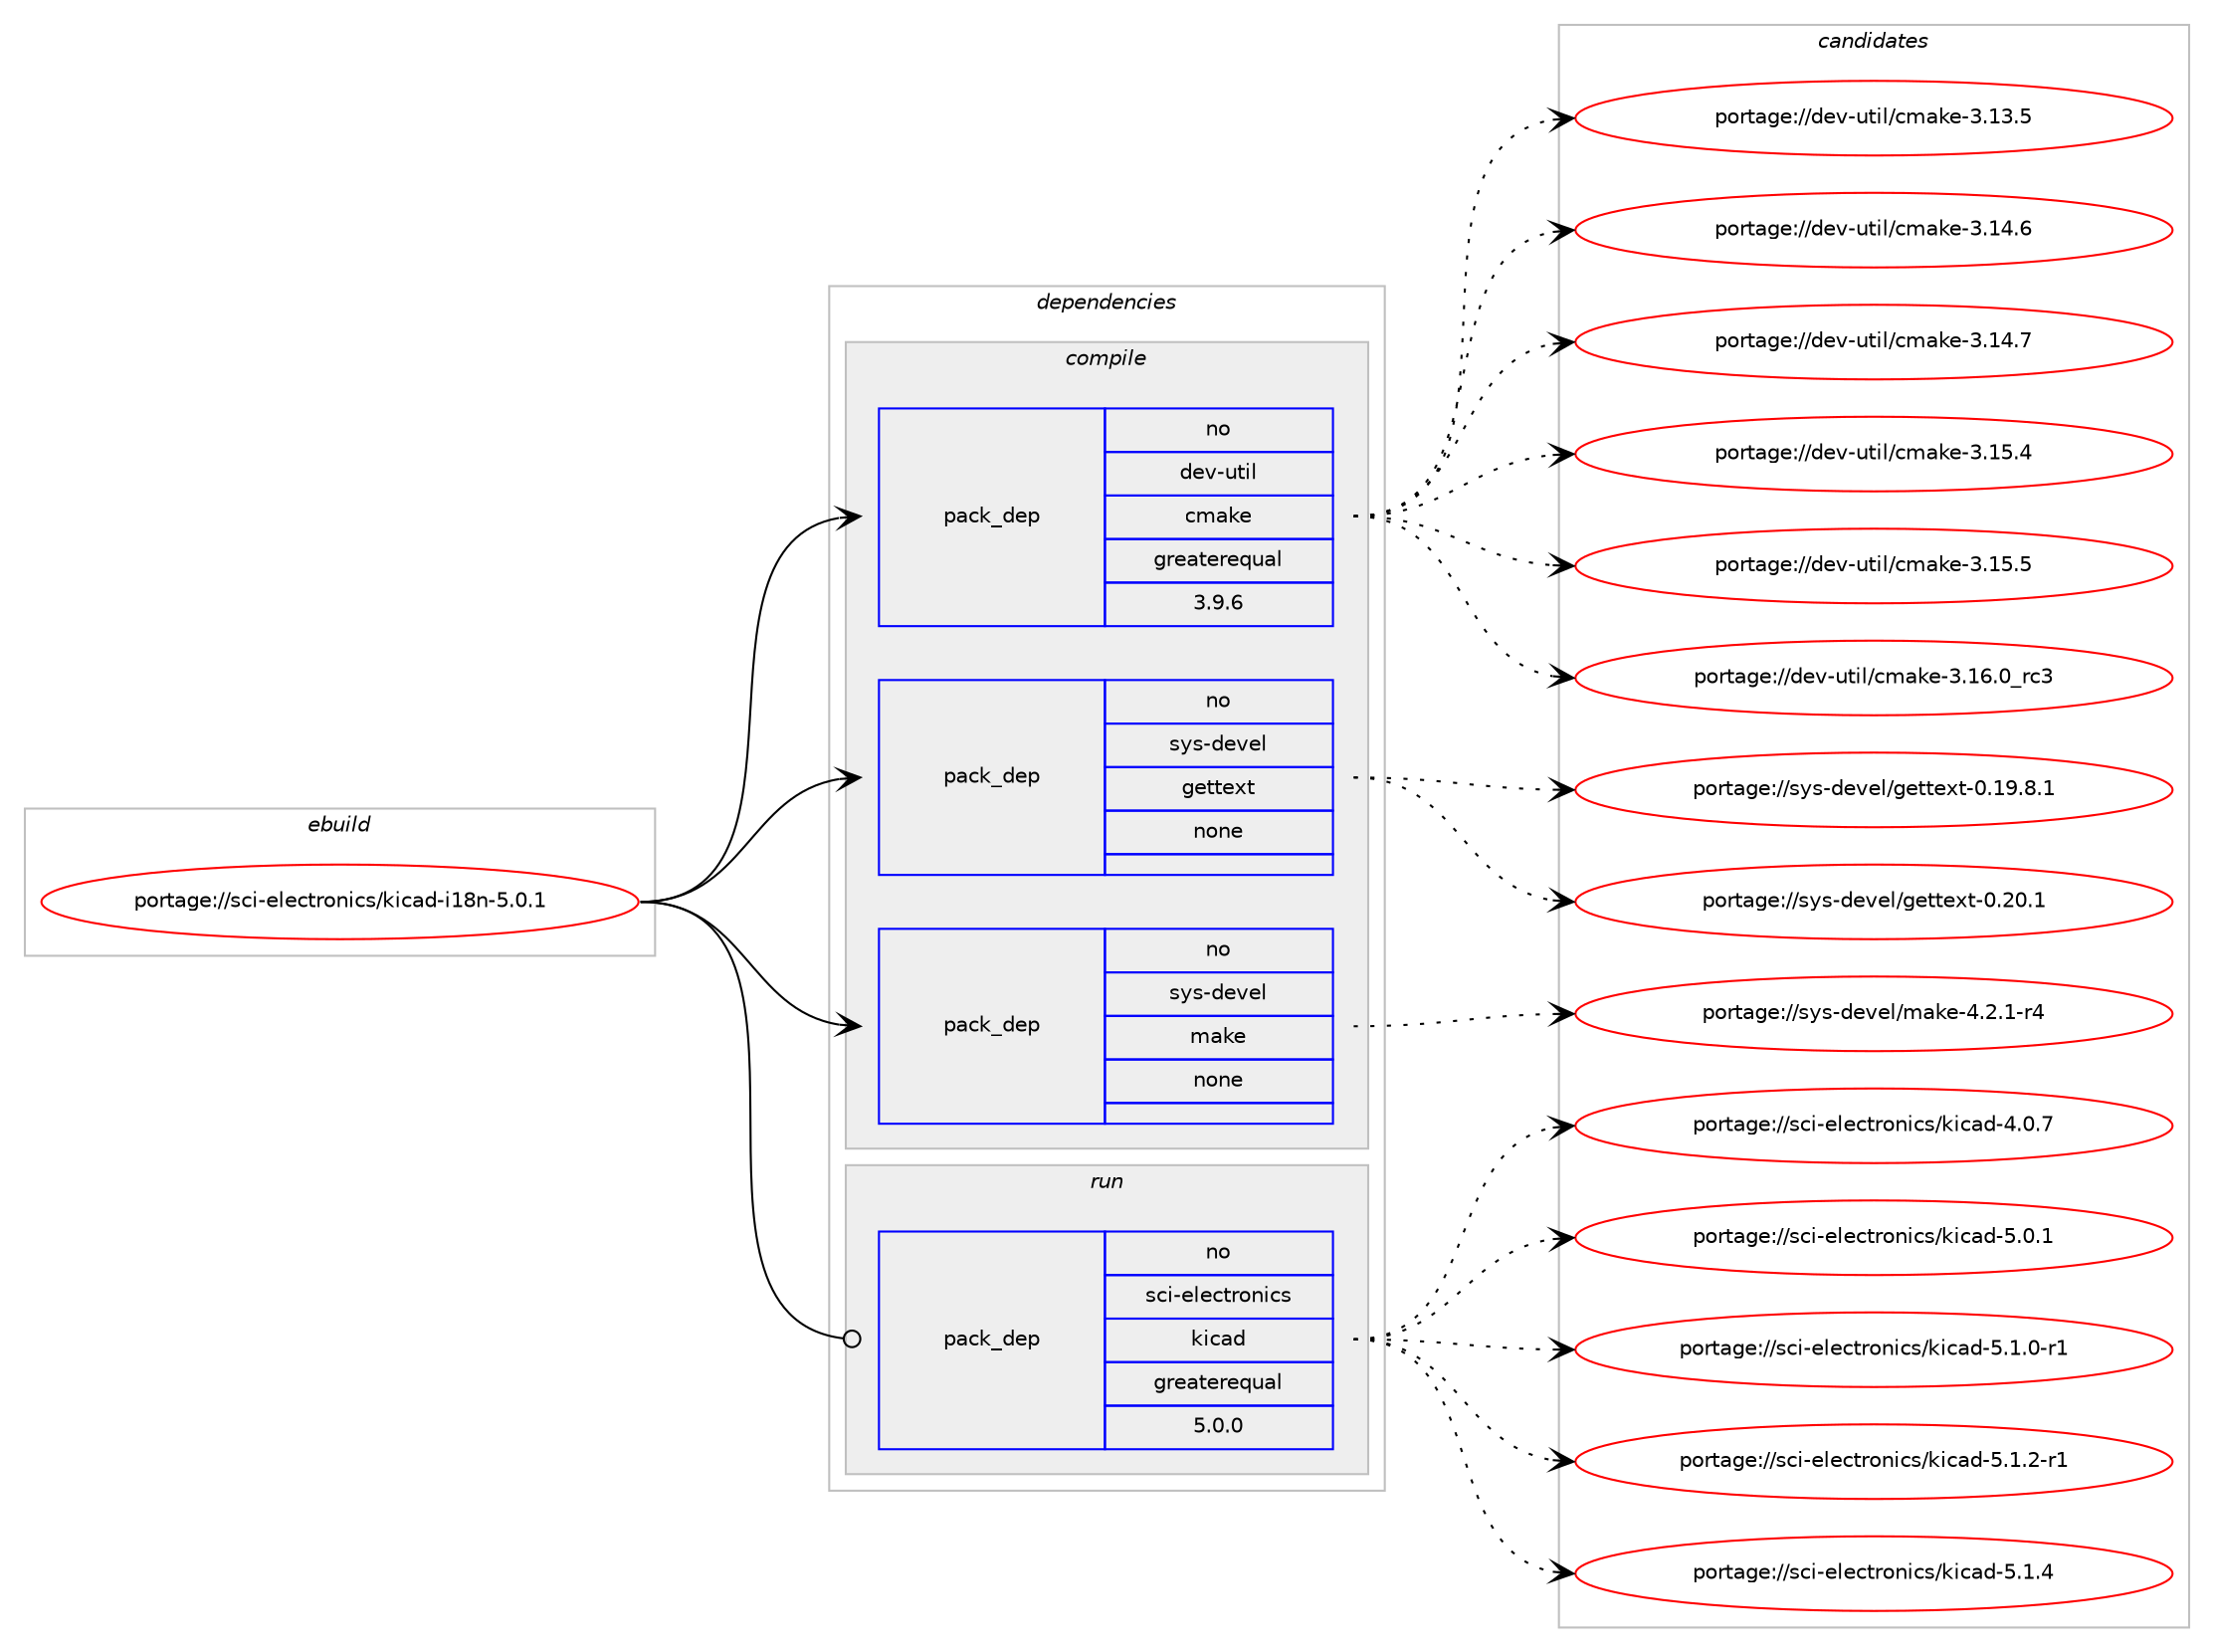digraph prolog {

# *************
# Graph options
# *************

newrank=true;
concentrate=true;
compound=true;
graph [rankdir=LR,fontname=Helvetica,fontsize=10,ranksep=1.5];#, ranksep=2.5, nodesep=0.2];
edge  [arrowhead=vee];
node  [fontname=Helvetica,fontsize=10];

# **********
# The ebuild
# **********

subgraph cluster_leftcol {
color=gray;
rank=same;
label=<<i>ebuild</i>>;
id [label="portage://sci-electronics/kicad-i18n-5.0.1", color=red, width=4, href="../sci-electronics/kicad-i18n-5.0.1.svg"];
}

# ****************
# The dependencies
# ****************

subgraph cluster_midcol {
color=gray;
label=<<i>dependencies</i>>;
subgraph cluster_compile {
fillcolor="#eeeeee";
style=filled;
label=<<i>compile</i>>;
subgraph pack283899 {
dependency386099 [label=<<TABLE BORDER="0" CELLBORDER="1" CELLSPACING="0" CELLPADDING="4" WIDTH="220"><TR><TD ROWSPAN="6" CELLPADDING="30">pack_dep</TD></TR><TR><TD WIDTH="110">no</TD></TR><TR><TD>dev-util</TD></TR><TR><TD>cmake</TD></TR><TR><TD>greaterequal</TD></TR><TR><TD>3.9.6</TD></TR></TABLE>>, shape=none, color=blue];
}
id:e -> dependency386099:w [weight=20,style="solid",arrowhead="vee"];
subgraph pack283900 {
dependency386100 [label=<<TABLE BORDER="0" CELLBORDER="1" CELLSPACING="0" CELLPADDING="4" WIDTH="220"><TR><TD ROWSPAN="6" CELLPADDING="30">pack_dep</TD></TR><TR><TD WIDTH="110">no</TD></TR><TR><TD>sys-devel</TD></TR><TR><TD>gettext</TD></TR><TR><TD>none</TD></TR><TR><TD></TD></TR></TABLE>>, shape=none, color=blue];
}
id:e -> dependency386100:w [weight=20,style="solid",arrowhead="vee"];
subgraph pack283901 {
dependency386101 [label=<<TABLE BORDER="0" CELLBORDER="1" CELLSPACING="0" CELLPADDING="4" WIDTH="220"><TR><TD ROWSPAN="6" CELLPADDING="30">pack_dep</TD></TR><TR><TD WIDTH="110">no</TD></TR><TR><TD>sys-devel</TD></TR><TR><TD>make</TD></TR><TR><TD>none</TD></TR><TR><TD></TD></TR></TABLE>>, shape=none, color=blue];
}
id:e -> dependency386101:w [weight=20,style="solid",arrowhead="vee"];
}
subgraph cluster_compileandrun {
fillcolor="#eeeeee";
style=filled;
label=<<i>compile and run</i>>;
}
subgraph cluster_run {
fillcolor="#eeeeee";
style=filled;
label=<<i>run</i>>;
subgraph pack283902 {
dependency386102 [label=<<TABLE BORDER="0" CELLBORDER="1" CELLSPACING="0" CELLPADDING="4" WIDTH="220"><TR><TD ROWSPAN="6" CELLPADDING="30">pack_dep</TD></TR><TR><TD WIDTH="110">no</TD></TR><TR><TD>sci-electronics</TD></TR><TR><TD>kicad</TD></TR><TR><TD>greaterequal</TD></TR><TR><TD>5.0.0</TD></TR></TABLE>>, shape=none, color=blue];
}
id:e -> dependency386102:w [weight=20,style="solid",arrowhead="odot"];
}
}

# **************
# The candidates
# **************

subgraph cluster_choices {
rank=same;
color=gray;
label=<<i>candidates</i>>;

subgraph choice283899 {
color=black;
nodesep=1;
choiceportage1001011184511711610510847991099710710145514649514653 [label="portage://dev-util/cmake-3.13.5", color=red, width=4,href="../dev-util/cmake-3.13.5.svg"];
choiceportage1001011184511711610510847991099710710145514649524654 [label="portage://dev-util/cmake-3.14.6", color=red, width=4,href="../dev-util/cmake-3.14.6.svg"];
choiceportage1001011184511711610510847991099710710145514649524655 [label="portage://dev-util/cmake-3.14.7", color=red, width=4,href="../dev-util/cmake-3.14.7.svg"];
choiceportage1001011184511711610510847991099710710145514649534652 [label="portage://dev-util/cmake-3.15.4", color=red, width=4,href="../dev-util/cmake-3.15.4.svg"];
choiceportage1001011184511711610510847991099710710145514649534653 [label="portage://dev-util/cmake-3.15.5", color=red, width=4,href="../dev-util/cmake-3.15.5.svg"];
choiceportage1001011184511711610510847991099710710145514649544648951149951 [label="portage://dev-util/cmake-3.16.0_rc3", color=red, width=4,href="../dev-util/cmake-3.16.0_rc3.svg"];
dependency386099:e -> choiceportage1001011184511711610510847991099710710145514649514653:w [style=dotted,weight="100"];
dependency386099:e -> choiceportage1001011184511711610510847991099710710145514649524654:w [style=dotted,weight="100"];
dependency386099:e -> choiceportage1001011184511711610510847991099710710145514649524655:w [style=dotted,weight="100"];
dependency386099:e -> choiceportage1001011184511711610510847991099710710145514649534652:w [style=dotted,weight="100"];
dependency386099:e -> choiceportage1001011184511711610510847991099710710145514649534653:w [style=dotted,weight="100"];
dependency386099:e -> choiceportage1001011184511711610510847991099710710145514649544648951149951:w [style=dotted,weight="100"];
}
subgraph choice283900 {
color=black;
nodesep=1;
choiceportage1151211154510010111810110847103101116116101120116454846495746564649 [label="portage://sys-devel/gettext-0.19.8.1", color=red, width=4,href="../sys-devel/gettext-0.19.8.1.svg"];
choiceportage115121115451001011181011084710310111611610112011645484650484649 [label="portage://sys-devel/gettext-0.20.1", color=red, width=4,href="../sys-devel/gettext-0.20.1.svg"];
dependency386100:e -> choiceportage1151211154510010111810110847103101116116101120116454846495746564649:w [style=dotted,weight="100"];
dependency386100:e -> choiceportage115121115451001011181011084710310111611610112011645484650484649:w [style=dotted,weight="100"];
}
subgraph choice283901 {
color=black;
nodesep=1;
choiceportage1151211154510010111810110847109971071014552465046494511452 [label="portage://sys-devel/make-4.2.1-r4", color=red, width=4,href="../sys-devel/make-4.2.1-r4.svg"];
dependency386101:e -> choiceportage1151211154510010111810110847109971071014552465046494511452:w [style=dotted,weight="100"];
}
subgraph choice283902 {
color=black;
nodesep=1;
choiceportage11599105451011081019911611411111010599115471071059997100455246484655 [label="portage://sci-electronics/kicad-4.0.7", color=red, width=4,href="../sci-electronics/kicad-4.0.7.svg"];
choiceportage11599105451011081019911611411111010599115471071059997100455346484649 [label="portage://sci-electronics/kicad-5.0.1", color=red, width=4,href="../sci-electronics/kicad-5.0.1.svg"];
choiceportage115991054510110810199116114111110105991154710710599971004553464946484511449 [label="portage://sci-electronics/kicad-5.1.0-r1", color=red, width=4,href="../sci-electronics/kicad-5.1.0-r1.svg"];
choiceportage115991054510110810199116114111110105991154710710599971004553464946504511449 [label="portage://sci-electronics/kicad-5.1.2-r1", color=red, width=4,href="../sci-electronics/kicad-5.1.2-r1.svg"];
choiceportage11599105451011081019911611411111010599115471071059997100455346494652 [label="portage://sci-electronics/kicad-5.1.4", color=red, width=4,href="../sci-electronics/kicad-5.1.4.svg"];
dependency386102:e -> choiceportage11599105451011081019911611411111010599115471071059997100455246484655:w [style=dotted,weight="100"];
dependency386102:e -> choiceportage11599105451011081019911611411111010599115471071059997100455346484649:w [style=dotted,weight="100"];
dependency386102:e -> choiceportage115991054510110810199116114111110105991154710710599971004553464946484511449:w [style=dotted,weight="100"];
dependency386102:e -> choiceportage115991054510110810199116114111110105991154710710599971004553464946504511449:w [style=dotted,weight="100"];
dependency386102:e -> choiceportage11599105451011081019911611411111010599115471071059997100455346494652:w [style=dotted,weight="100"];
}
}

}
